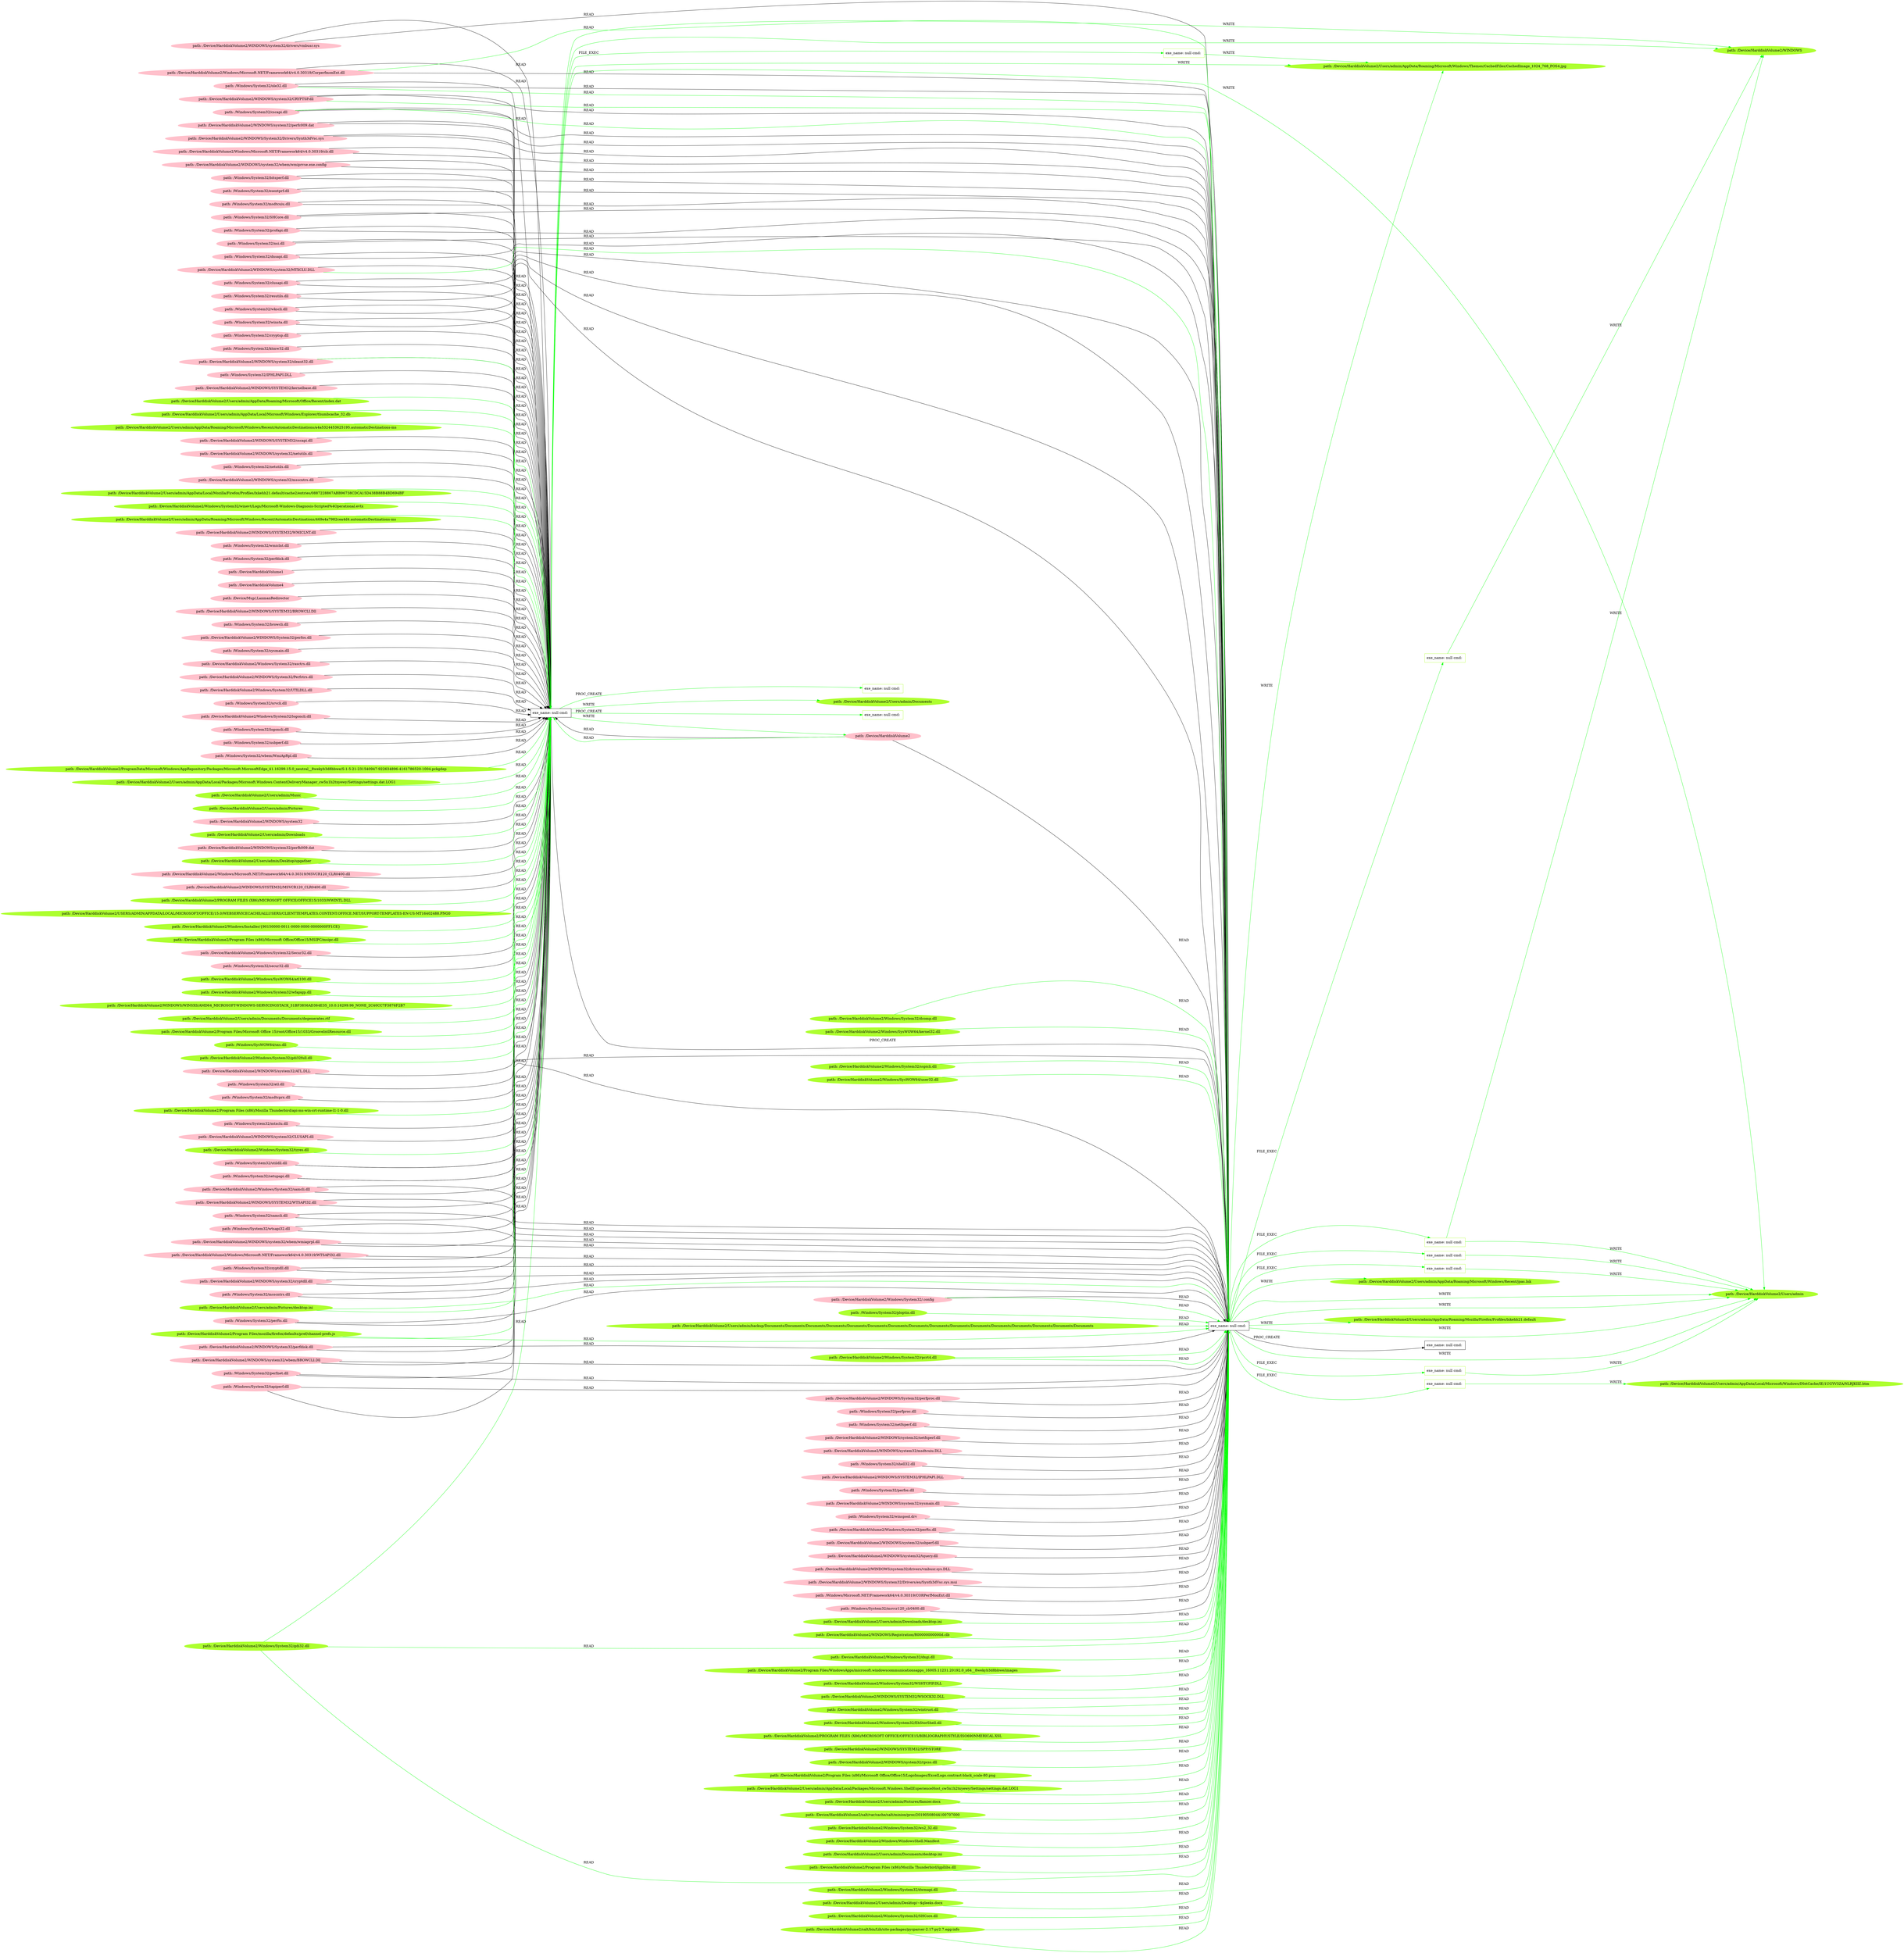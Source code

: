 digraph {
	rankdir=LR
	25 [label="exe_name: null cmd: " color=black shape=box style=solid]
	342 [label="exe_name: null cmd: " color=greenyellow shape=box style=solid]
	25 -> 342 [label=FILE_EXEC color=green]
	0 [label="exe_name: null cmd: " color=black shape=box style=solid]
	408 [label="exe_name: null cmd: " color=greenyellow shape=box style=solid]
	0 -> 408 [label=FILE_EXEC color=green]
	0 [label="exe_name: null cmd: " color=black shape=box style=solid]
	410 [label="exe_name: null cmd: " color=greenyellow shape=box style=solid]
	0 -> 410 [label=FILE_EXEC color=green]
	0 [label="exe_name: null cmd: " color=black shape=box style=solid]
	418 [label="exe_name: null cmd: " color=greenyellow shape=box style=solid]
	0 -> 418 [label=FILE_EXEC color=green]
	0 [label="exe_name: null cmd: " color=black shape=box style=solid]
	426 [label="exe_name: null cmd: " color=greenyellow shape=box style=solid]
	0 -> 426 [label=FILE_EXEC color=green]
	0 [label="exe_name: null cmd: " color=black shape=box style=solid]
	432 [label="exe_name: null cmd: " color=greenyellow shape=box style=solid]
	0 -> 432 [label=FILE_EXEC color=green]
	0 [label="exe_name: null cmd: " color=black shape=box style=solid]
	434 [label="exe_name: null cmd: " color=greenyellow shape=box style=solid]
	0 -> 434 [label=FILE_EXEC color=green]
	0 [label="exe_name: null cmd: " color=black shape=box style=solid]
	343 [label="path: /Device/HarddiskVolume2/Users/admin/AppData/Roaming/Microsoft/Windows/Themes/CachedFiles/CachedImage_1024_768_POS4.jpg" color=greenyellow shape=oval style=filled]
	0 -> 343 [label=WRITE color=green]
	378 [label="path: /Device/HarddiskVolume2/Users/admin/Music" color=greenyellow shape=oval style=filled]
	25 [label="exe_name: null cmd: " color=black shape=box style=solid]
	378 -> 25 [label=READ color=green]
	357 [label="path: /Device/HarddiskVolume2/Users/admin/Pictures" color=greenyellow shape=oval style=filled]
	25 [label="exe_name: null cmd: " color=black shape=box style=solid]
	357 -> 25 [label=READ color=green]
	176 [label="path: /Device/HarddiskVolume2/WINDOWS/system32/drivers/vmbusr.sys" color=pink shape=oval style=filled]
	25 [label="exe_name: null cmd: " color=black shape=box style=solid]
	176 -> 25 [label=READ color=black]
	288 [label="path: /Device/HarddiskVolume2/WINDOWS/system32" color=pink shape=oval style=filled]
	25 [label="exe_name: null cmd: " color=black shape=box style=solid]
	288 -> 25 [label=READ color=black]
	330 [label="path: /Device/HarddiskVolume2/WINDOWS/system32/perfc009.dat" color=pink shape=oval style=filled]
	25 [label="exe_name: null cmd: " color=black shape=box style=solid]
	330 -> 25 [label=READ color=black]
	242 [label="path: /Device/HarddiskVolume2/WINDOWS/System32/Drivers/Synth3dVsc.sys" color=pink shape=oval style=filled]
	25 [label="exe_name: null cmd: " color=black shape=box style=solid]
	242 -> 25 [label=READ color=black]
	291 [label="path: /Device/HarddiskVolume2/WINDOWS/system32/perfh009.dat" color=pink shape=oval style=filled]
	25 [label="exe_name: null cmd: " color=black shape=box style=solid]
	291 -> 25 [label=READ color=black]
	300 [label="path: /Device/HarddiskVolume2/Windows/Microsoft.NET/Framework64/v4.0.30319/clr.dll" color=pink shape=oval style=filled]
	25 [label="exe_name: null cmd: " color=black shape=box style=solid]
	300 -> 25 [label=READ color=black]
	194 [label="path: /Device/HarddiskVolume2/WINDOWS/system32/wbem/wmiprvse.exe.config" color=pink shape=oval style=filled]
	25 [label="exe_name: null cmd: " color=black shape=box style=solid]
	194 -> 25 [label=READ color=black]
	338 [label="path: /Device/HarddiskVolume2/Windows/Microsoft.NET/Framework64/v4.0.30319/CorperfmonExt.dll" color=pink shape=oval style=filled]
	25 [label="exe_name: null cmd: " color=black shape=box style=solid]
	338 -> 25 [label=READ color=black]
	122 [label="path: /Device/HarddiskVolume2/Windows/Microsoft.NET/Framework64/v4.0.30319/MSVCR120_CLR0400.dll" color=pink shape=oval style=filled]
	25 [label="exe_name: null cmd: " color=black shape=box style=solid]
	122 -> 25 [label=READ color=black]
	144 [label="path: /Device/HarddiskVolume2/WINDOWS/SYSTEM32/MSVCR120_CLR0400.dll" color=pink shape=oval style=filled]
	25 [label="exe_name: null cmd: " color=black shape=box style=solid]
	144 -> 25 [label=READ color=black]
	128 [label="path: /Windows/System32/bitsperf.dll" color=pink shape=oval style=filled]
	25 [label="exe_name: null cmd: " color=black shape=box style=solid]
	128 -> 25 [label=READ color=black]
	244 [label="path: /Windows/System32/esentprf.dll" color=pink shape=oval style=filled]
	25 [label="exe_name: null cmd: " color=black shape=box style=solid]
	244 -> 25 [label=READ color=black]
	134 [label="path: /Device/HarddiskVolume2/Windows/System32/Secur32.dll" color=pink shape=oval style=filled]
	25 [label="exe_name: null cmd: " color=black shape=box style=solid]
	134 -> 25 [label=READ color=black]
	320 [label="path: /Windows/System32/secur32.dll" color=pink shape=oval style=filled]
	25 [label="exe_name: null cmd: " color=black shape=box style=solid]
	320 -> 25 [label=READ color=black]
	272 [label="path: /Windows/System32/msdtcuiu.dll" color=pink shape=oval style=filled]
	25 [label="exe_name: null cmd: " color=black shape=box style=solid]
	272 -> 25 [label=READ color=black]
	304 [label="path: /Windows/System32/ole32.dll" color=pink shape=oval style=filled]
	25 [label="exe_name: null cmd: " color=black shape=box style=solid]
	304 -> 25 [label=READ color=black]
	236 [label="path: /Windows/System32/SHCore.dll" color=pink shape=oval style=filled]
	25 [label="exe_name: null cmd: " color=black shape=box style=solid]
	236 -> 25 [label=READ color=black]
	306 [label="path: /Windows/System32/profapi.dll" color=pink shape=oval style=filled]
	25 [label="exe_name: null cmd: " color=black shape=box style=solid]
	306 -> 25 [label=READ color=black]
	124 [label="path: /Windows/System32/nsi.dll" color=pink shape=oval style=filled]
	25 [label="exe_name: null cmd: " color=black shape=box style=solid]
	124 -> 25 [label=READ color=black]
	154 [label="path: /Windows/System32/dnsapi.dll" color=pink shape=oval style=filled]
	25 [label="exe_name: null cmd: " color=black shape=box style=solid]
	154 -> 25 [label=READ color=black]
	187 [label="path: /Device/HarddiskVolume2/WINDOWS/system32/ATL.DLL" color=pink shape=oval style=filled]
	25 [label="exe_name: null cmd: " color=black shape=box style=solid]
	187 -> 25 [label=READ color=black]
	120 [label="path: /Windows/System32/atl.dll" color=pink shape=oval style=filled]
	25 [label="exe_name: null cmd: " color=black shape=box style=solid]
	120 -> 25 [label=READ color=black]
	197 [label="path: /Windows/System32/msdtcprx.dll" color=pink shape=oval style=filled]
	25 [label="exe_name: null cmd: " color=black shape=box style=solid]
	197 -> 25 [label=READ color=black]
	223 [label="path: /Device/HarddiskVolume2/WINDOWS/system32/MTXCLU.DLL" color=pink shape=oval style=filled]
	25 [label="exe_name: null cmd: " color=black shape=box style=solid]
	223 -> 25 [label=READ color=black]
	149 [label="path: /Windows/System32/mtxclu.dll" color=pink shape=oval style=filled]
	25 [label="exe_name: null cmd: " color=black shape=box style=solid]
	149 -> 25 [label=READ color=black]
	183 [label="path: /Device/HarddiskVolume2/WINDOWS/system32/CLUSAPI.dll" color=pink shape=oval style=filled]
	25 [label="exe_name: null cmd: " color=black shape=box style=solid]
	183 -> 25 [label=READ color=black]
	316 [label="path: /Windows/System32/clusapi.dll" color=pink shape=oval style=filled]
	25 [label="exe_name: null cmd: " color=black shape=box style=solid]
	316 -> 25 [label=READ color=black]
	136 [label="path: /Windows/System32/resutils.dll" color=pink shape=oval style=filled]
	25 [label="exe_name: null cmd: " color=black shape=box style=solid]
	136 -> 25 [label=READ color=black]
	118 [label="path: /Device/HarddiskVolume2/WINDOWS/system32/CRYPTSP.dll" color=pink shape=oval style=filled]
	25 [label="exe_name: null cmd: " color=black shape=box style=solid]
	118 -> 25 [label=READ color=black]
	256 [label="path: /Windows/System32/cryptsp.dll" color=pink shape=oval style=filled]
	25 [label="exe_name: null cmd: " color=black shape=box style=solid]
	256 -> 25 [label=READ color=black]
	274 [label="path: /Windows/System32/ktmw32.dll" color=pink shape=oval style=filled]
	25 [label="exe_name: null cmd: " color=black shape=box style=solid]
	274 -> 25 [label=READ color=black]
	173 [label="path: /Device/HarddiskVolume2/WINDOWS/system32/oleaut32.dll" color=pink shape=oval style=filled]
	25 [label="exe_name: null cmd: " color=black shape=box style=solid]
	173 -> 25 [label=READ color=black]
	209 [label="path: /Windows/System32/IPHLPAPI.DLL" color=pink shape=oval style=filled]
	25 [label="exe_name: null cmd: " color=black shape=box style=solid]
	209 -> 25 [label=READ color=black]
	202 [label="path: /Device/HarddiskVolume2/WINDOWS/SYSTEM32/kernelbase.dll" color=pink shape=oval style=filled]
	25 [label="exe_name: null cmd: " color=black shape=box style=solid]
	202 -> 25 [label=READ color=black]
	232 [label="path: /Windows/System32/wkscli.dll" color=pink shape=oval style=filled]
	25 [label="exe_name: null cmd: " color=black shape=box style=solid]
	232 -> 25 [label=READ color=black]
	138 [label="path: /Windows/System32/cscapi.dll" color=pink shape=oval style=filled]
	25 [label="exe_name: null cmd: " color=black shape=box style=solid]
	138 -> 25 [label=READ color=black]
	153 [label="path: /Device/HarddiskVolume2/WINDOWS/SYSTEM32/cscapi.dll" color=pink shape=oval style=filled]
	25 [label="exe_name: null cmd: " color=black shape=box style=solid]
	153 -> 25 [label=READ color=black]
	283 [label="path: /Device/HarddiskVolume2/WINDOWS/system32/netutils.dll" color=pink shape=oval style=filled]
	25 [label="exe_name: null cmd: " color=black shape=box style=solid]
	283 -> 25 [label=READ color=black]
	318 [label="path: /Windows/System32/netutils.dll" color=pink shape=oval style=filled]
	25 [label="exe_name: null cmd: " color=black shape=box style=solid]
	318 -> 25 [label=READ color=black]
	251 [label="path: /Device/HarddiskVolume2/WINDOWS/system32/msscntrs.dll" color=pink shape=oval style=filled]
	25 [label="exe_name: null cmd: " color=black shape=box style=solid]
	251 -> 25 [label=READ color=black]
	230 [label="path: /Windows/System32/msscntrs.dll" color=pink shape=oval style=filled]
	25 [label="exe_name: null cmd: " color=black shape=box style=solid]
	230 -> 25 [label=READ color=black]
	234 [label="path: /Device/HarddiskVolume2/WINDOWS/System32/perfdisk.dll" color=pink shape=oval style=filled]
	25 [label="exe_name: null cmd: " color=black shape=box style=solid]
	234 -> 25 [label=READ color=black]
	59 [label="path: /Device/HarddiskVolume2/WINDOWS/SYSTEM32/WMICLNT.dll" color=pink shape=oval style=filled]
	25 [label="exe_name: null cmd: " color=black shape=box style=solid]
	59 -> 25 [label=READ color=black]
	63 [label="path: /Windows/System32/wmiclnt.dll" color=pink shape=oval style=filled]
	25 [label="exe_name: null cmd: " color=black shape=box style=solid]
	63 -> 25 [label=READ color=black]
	295 [label="path: /Windows/System32/perfdisk.dll" color=pink shape=oval style=filled]
	25 [label="exe_name: null cmd: " color=black shape=box style=solid]
	295 -> 25 [label=READ color=black]
	281 [label="path: /Device/HarddiskVolume1" color=pink shape=oval style=filled]
	25 [label="exe_name: null cmd: " color=black shape=box style=solid]
	281 -> 25 [label=READ color=black]
	224 [label="path: /Device/HarddiskVolume2" color=pink shape=oval style=filled]
	25 [label="exe_name: null cmd: " color=black shape=box style=solid]
	224 -> 25 [label=READ color=black]
	271 [label="path: /Device/HarddiskVolume4" color=pink shape=oval style=filled]
	25 [label="exe_name: null cmd: " color=black shape=box style=solid]
	271 -> 25 [label=READ color=black]
	140 [label="path: /Device/Mup/;LanmanRedirector" color=pink shape=oval style=filled]
	25 [label="exe_name: null cmd: " color=black shape=box style=solid]
	140 -> 25 [label=READ color=black]
	174 [label="path: /Device/HarddiskVolume2/WINDOWS/system32/wbem/BROWCLI.Dll" color=pink shape=oval style=filled]
	25 [label="exe_name: null cmd: " color=black shape=box style=solid]
	174 -> 25 [label=READ color=black]
	218 [label="path: /Windows/System32/perfnet.dll" color=pink shape=oval style=filled]
	25 [label="exe_name: null cmd: " color=black shape=box style=solid]
	218 -> 25 [label=READ color=black]
	268 [label="path: /Device/HarddiskVolume2/WINDOWS/SYSTEM32/BROWCLI.Dll" color=pink shape=oval style=filled]
	25 [label="exe_name: null cmd: " color=black shape=box style=solid]
	268 -> 25 [label=READ color=black]
	133 [label="path: /Windows/System32/browcli.dll" color=pink shape=oval style=filled]
	25 [label="exe_name: null cmd: " color=black shape=box style=solid]
	133 -> 25 [label=READ color=black]
	298 [label="path: /Device/HarddiskVolume2/WINDOWS/System32/perfos.dll" color=pink shape=oval style=filled]
	25 [label="exe_name: null cmd: " color=black shape=box style=solid]
	298 -> 25 [label=READ color=black]
	190 [label="path: /Windows/System32/sysmain.dll" color=pink shape=oval style=filled]
	25 [label="exe_name: null cmd: " color=black shape=box style=solid]
	190 -> 25 [label=READ color=black]
	207 [label="path: /Device/HarddiskVolume2/Windows/System32/rasctrs.dll" color=pink shape=oval style=filled]
	25 [label="exe_name: null cmd: " color=black shape=box style=solid]
	207 -> 25 [label=READ color=black]
	188 [label="path: /Windows/System32/tapiperf.dll" color=pink shape=oval style=filled]
	25 [label="exe_name: null cmd: " color=black shape=box style=solid]
	188 -> 25 [label=READ color=black]
	160 [label="path: /Device/HarddiskVolume2/WINDOWS/System32/Perfctrs.dll" color=pink shape=oval style=filled]
	25 [label="exe_name: null cmd: " color=black shape=box style=solid]
	160 -> 25 [label=READ color=black]
	178 [label="path: /Windows/System32/perfts.dll" color=pink shape=oval style=filled]
	25 [label="exe_name: null cmd: " color=black shape=box style=solid]
	178 -> 25 [label=READ color=black]
	260 [label="path: /Windows/System32/winsta.dll" color=pink shape=oval style=filled]
	25 [label="exe_name: null cmd: " color=black shape=box style=solid]
	260 -> 25 [label=READ color=black]
	130 [label="path: /Windows/System32/utildll.dll" color=pink shape=oval style=filled]
	25 [label="exe_name: null cmd: " color=black shape=box style=solid]
	130 -> 25 [label=READ color=black]
	150 [label="path: /Windows/System32/setupapi.dll" color=pink shape=oval style=filled]
	25 [label="exe_name: null cmd: " color=black shape=box style=solid]
	150 -> 25 [label=READ color=black]
	157 [label="path: /Device/HarddiskVolume2/Windows/System32/UTILDLL.dll" color=pink shape=oval style=filled]
	25 [label="exe_name: null cmd: " color=black shape=box style=solid]
	157 -> 25 [label=READ color=black]
	57 [label="path: /Windows/System32/srvcli.dll" color=pink shape=oval style=filled]
	25 [label="exe_name: null cmd: " color=black shape=box style=solid]
	57 -> 25 [label=READ color=black]
	192 [label="path: /Device/HarddiskVolume2/Windows/System32/samcli.dll" color=pink shape=oval style=filled]
	25 [label="exe_name: null cmd: " color=black shape=box style=solid]
	192 -> 25 [label=READ color=black]
	220 [label="path: /Windows/System32/samcli.dll" color=pink shape=oval style=filled]
	25 [label="exe_name: null cmd: " color=black shape=box style=solid]
	220 -> 25 [label=READ color=black]
	168 [label="path: /Device/HarddiskVolume2/Windows/System32/logoncli.dll" color=pink shape=oval style=filled]
	25 [label="exe_name: null cmd: " color=black shape=box style=solid]
	168 -> 25 [label=READ color=black]
	296 [label="path: /Windows/System32/logoncli.dll" color=pink shape=oval style=filled]
	25 [label="exe_name: null cmd: " color=black shape=box style=solid]
	296 -> 25 [label=READ color=black]
	146 [label="path: /Windows/System32/usbperf.dll" color=pink shape=oval style=filled]
	25 [label="exe_name: null cmd: " color=black shape=box style=solid]
	146 -> 25 [label=READ color=black]
	246 [label="path: /Device/HarddiskVolume2/WINDOWS/system32/wbem/wmiaprpl.dll" color=pink shape=oval style=filled]
	25 [label="exe_name: null cmd: " color=black shape=box style=solid]
	246 -> 25 [label=READ color=black]
	284 [label="path: /Windows/System32/wbem/WmiApRpl.dll" color=pink shape=oval style=filled]
	25 [label="exe_name: null cmd: " color=black shape=box style=solid]
	284 -> 25 [label=READ color=black]
	214 [label="path: /Windows/System32/cryptdll.dll" color=pink shape=oval style=filled]
	25 [label="exe_name: null cmd: " color=black shape=box style=solid]
	214 -> 25 [label=READ color=black]
	254 [label="path: /Device/HarddiskVolume2/WINDOWS/system32/cryptdll.dll" color=pink shape=oval style=filled]
	25 [label="exe_name: null cmd: " color=black shape=box style=solid]
	254 -> 25 [label=READ color=black]
	211 [label="path: /Device/HarddiskVolume2/Windows/System32/.config" color=pink shape=oval style=filled]
	0 [label="exe_name: null cmd: " color=black shape=box style=solid]
	211 -> 0 [label=READ color=green]
	338 [label="path: /Device/HarddiskVolume2/Windows/Microsoft.NET/Framework64/v4.0.30319/CorperfmonExt.dll" color=pink shape=oval style=filled]
	0 [label="exe_name: null cmd: " color=black shape=box style=solid]
	338 -> 0 [label=READ color=green]
	354 [label="path: /Device/HarddiskVolume2/ProgramData/Microsoft/Windows/AppRepository/Packages/Microsoft.MicrosoftEdge_41.16299.15.0_neutral__8wekyb3d8bbwe/S-1-5-21-231540947-922634896-4161786520-1004.pckgdep" color=greenyellow shape=oval style=filled]
	25 [label="exe_name: null cmd: " color=black shape=box style=solid]
	354 -> 25 [label=READ color=green]
	388 [label="path: /Windows/System32/ploptin.dll" color=greenyellow shape=oval style=filled]
	0 [label="exe_name: null cmd: " color=black shape=box style=solid]
	388 -> 0 [label=READ color=green]
	345 [label="path: /Device/HarddiskVolume2/Users/admin/AppData/Local/Packages/Microsoft.Windows.ContentDeliveryManager_cw5n1h2txyewy/Settings/settings.dat.LOG1" color=greenyellow shape=oval style=filled]
	25 [label="exe_name: null cmd: " color=black shape=box style=solid]
	345 -> 25 [label=READ color=green]
	406 [label="path: /Device/HarddiskVolume2/Users/admin/backup/Documents/Documents/Documents/Documents/Documents/Documents/Documents/Documents/Documents/Documents/Documents/Documents/Documents/Documents/Documents/Documents" color=greenyellow shape=oval style=filled]
	0 [label="exe_name: null cmd: " color=black shape=box style=solid]
	406 -> 0 [label=READ color=green]
	367 [label="path: /Device/HarddiskVolume2/Windows/System32/gdi32.dll" color=greenyellow shape=oval style=filled]
	0 [label="exe_name: null cmd: " color=black shape=box style=solid]
	367 -> 0 [label=READ color=green]
	389 [label="path: /Device/HarddiskVolume2/Windows/System32/rpcrt4.dll" color=greenyellow shape=oval style=filled]
	0 [label="exe_name: null cmd: " color=black shape=box style=solid]
	389 -> 0 [label=READ color=green]
	118 [label="path: /Device/HarddiskVolume2/WINDOWS/system32/CRYPTSP.dll" color=pink shape=oval style=filled]
	0 [label="exe_name: null cmd: " color=black shape=box style=solid]
	118 -> 0 [label=READ color=green]
	212 [label="path: /Device/HarddiskVolume2/WINDOWS/SYSTEM32/WTSAPI32.dll" color=pink shape=oval style=filled]
	25 [label="exe_name: null cmd: " color=black shape=box style=solid]
	212 -> 25 [label=READ color=black]
	252 [label="path: /Windows/System32/wtsapi32.dll" color=pink shape=oval style=filled]
	25 [label="exe_name: null cmd: " color=black shape=box style=solid]
	252 -> 25 [label=READ color=black]
	286 [label="path: /Device/HarddiskVolume2/Windows/Microsoft.NET/Framework64/v4.0.30319/WTSAPI32.dll" color=pink shape=oval style=filled]
	25 [label="exe_name: null cmd: " color=black shape=box style=solid]
	286 -> 25 [label=READ color=black]
	25 [label="exe_name: null cmd: " color=black shape=box style=solid]
	0 [label="exe_name: null cmd: " color=black shape=box style=solid]
	25 -> 0 [label=PROC_CREATE color=black]
	165 [label="path: /Device/HarddiskVolume2/WINDOWS/System32/perfproc.dll" color=pink shape=oval style=filled]
	0 [label="exe_name: null cmd: " color=black shape=box style=solid]
	165 -> 0 [label=READ color=black]
	267 [label="path: /Windows/System32/perfproc.dll" color=pink shape=oval style=filled]
	0 [label="exe_name: null cmd: " color=black shape=box style=solid]
	267 -> 0 [label=READ color=black]
	238 [label="path: /Windows/System32/netfxperf.dll" color=pink shape=oval style=filled]
	0 [label="exe_name: null cmd: " color=black shape=box style=solid]
	238 -> 0 [label=READ color=black]
	248 [label="path: /Device/HarddiskVolume2/WINDOWS/system32/netfxperf.dll" color=pink shape=oval style=filled]
	0 [label="exe_name: null cmd: " color=black shape=box style=solid]
	248 -> 0 [label=READ color=black]
	211 [label="path: /Device/HarddiskVolume2/Windows/System32/.config" color=pink shape=oval style=filled]
	0 [label="exe_name: null cmd: " color=black shape=box style=solid]
	211 -> 0 [label=READ color=black]
	300 [label="path: /Device/HarddiskVolume2/Windows/Microsoft.NET/Framework64/v4.0.30319/clr.dll" color=pink shape=oval style=filled]
	0 [label="exe_name: null cmd: " color=black shape=box style=solid]
	300 -> 0 [label=READ color=black]
	194 [label="path: /Device/HarddiskVolume2/WINDOWS/system32/wbem/wmiprvse.exe.config" color=pink shape=oval style=filled]
	0 [label="exe_name: null cmd: " color=black shape=box style=solid]
	194 -> 0 [label=READ color=black]
	128 [label="path: /Windows/System32/bitsperf.dll" color=pink shape=oval style=filled]
	0 [label="exe_name: null cmd: " color=black shape=box style=solid]
	128 -> 0 [label=READ color=black]
	244 [label="path: /Windows/System32/esentprf.dll" color=pink shape=oval style=filled]
	0 [label="exe_name: null cmd: " color=black shape=box style=solid]
	244 -> 0 [label=READ color=black]
	272 [label="path: /Windows/System32/msdtcuiu.dll" color=pink shape=oval style=filled]
	0 [label="exe_name: null cmd: " color=black shape=box style=solid]
	272 -> 0 [label=READ color=black]
	293 [label="path: /Device/HarddiskVolume2/WINDOWS/system32/msdtcuiu.DLL" color=pink shape=oval style=filled]
	0 [label="exe_name: null cmd: " color=black shape=box style=solid]
	293 -> 0 [label=READ color=black]
	263 [label="path: /Windows/System32/shell32.dll" color=pink shape=oval style=filled]
	0 [label="exe_name: null cmd: " color=black shape=box style=solid]
	263 -> 0 [label=READ color=black]
	304 [label="path: /Windows/System32/ole32.dll" color=pink shape=oval style=filled]
	0 [label="exe_name: null cmd: " color=black shape=box style=solid]
	304 -> 0 [label=READ color=black]
	236 [label="path: /Windows/System32/SHCore.dll" color=pink shape=oval style=filled]
	0 [label="exe_name: null cmd: " color=black shape=box style=solid]
	236 -> 0 [label=READ color=black]
	306 [label="path: /Windows/System32/profapi.dll" color=pink shape=oval style=filled]
	0 [label="exe_name: null cmd: " color=black shape=box style=solid]
	306 -> 0 [label=READ color=black]
	124 [label="path: /Windows/System32/nsi.dll" color=pink shape=oval style=filled]
	0 [label="exe_name: null cmd: " color=black shape=box style=solid]
	124 -> 0 [label=READ color=black]
	154 [label="path: /Windows/System32/dnsapi.dll" color=pink shape=oval style=filled]
	0 [label="exe_name: null cmd: " color=black shape=box style=solid]
	154 -> 0 [label=READ color=black]
	316 [label="path: /Windows/System32/clusapi.dll" color=pink shape=oval style=filled]
	0 [label="exe_name: null cmd: " color=black shape=box style=solid]
	316 -> 0 [label=READ color=black]
	136 [label="path: /Windows/System32/resutils.dll" color=pink shape=oval style=filled]
	0 [label="exe_name: null cmd: " color=black shape=box style=solid]
	136 -> 0 [label=READ color=black]
	118 [label="path: /Device/HarddiskVolume2/WINDOWS/system32/CRYPTSP.dll" color=pink shape=oval style=filled]
	0 [label="exe_name: null cmd: " color=black shape=box style=solid]
	118 -> 0 [label=READ color=black]
	127 [label="path: /Device/HarddiskVolume2/WINDOWS/SYSTEM32/IPHLPAPI.DLL" color=pink shape=oval style=filled]
	0 [label="exe_name: null cmd: " color=black shape=box style=solid]
	127 -> 0 [label=READ color=black]
	232 [label="path: /Windows/System32/wkscli.dll" color=pink shape=oval style=filled]
	0 [label="exe_name: null cmd: " color=black shape=box style=solid]
	232 -> 0 [label=READ color=black]
	138 [label="path: /Windows/System32/cscapi.dll" color=pink shape=oval style=filled]
	0 [label="exe_name: null cmd: " color=black shape=box style=solid]
	138 -> 0 [label=READ color=black]
	230 [label="path: /Windows/System32/msscntrs.dll" color=pink shape=oval style=filled]
	0 [label="exe_name: null cmd: " color=black shape=box style=solid]
	230 -> 0 [label=READ color=black]
	234 [label="path: /Device/HarddiskVolume2/WINDOWS/System32/perfdisk.dll" color=pink shape=oval style=filled]
	0 [label="exe_name: null cmd: " color=black shape=box style=solid]
	234 -> 0 [label=READ color=black]
	218 [label="path: /Windows/System32/perfnet.dll" color=pink shape=oval style=filled]
	0 [label="exe_name: null cmd: " color=black shape=box style=solid]
	218 -> 0 [label=READ color=black]
	224 [label="path: /Device/HarddiskVolume2" color=pink shape=oval style=filled]
	0 [label="exe_name: null cmd: " color=black shape=box style=solid]
	224 -> 0 [label=READ color=black]
	174 [label="path: /Device/HarddiskVolume2/WINDOWS/system32/wbem/BROWCLI.Dll" color=pink shape=oval style=filled]
	0 [label="exe_name: null cmd: " color=black shape=box style=solid]
	174 -> 0 [label=READ color=black]
	217 [label="path: /Windows/System32/perfos.dll" color=pink shape=oval style=filled]
	0 [label="exe_name: null cmd: " color=black shape=box style=solid]
	217 -> 0 [label=READ color=black]
	278 [label="path: /Device/HarddiskVolume2/WINDOWS/system32/sysmain.dll" color=pink shape=oval style=filled]
	0 [label="exe_name: null cmd: " color=black shape=box style=solid]
	278 -> 0 [label=READ color=black]
	258 [label="path: /Windows/System32/winspool.drv" color=pink shape=oval style=filled]
	0 [label="exe_name: null cmd: " color=black shape=box style=solid]
	258 -> 0 [label=READ color=black]
	188 [label="path: /Windows/System32/tapiperf.dll" color=pink shape=oval style=filled]
	0 [label="exe_name: null cmd: " color=black shape=box style=solid]
	188 -> 0 [label=READ color=black]
	309 [label="path: /Device/HarddiskVolume2/Windows/System32/perfts.dll" color=pink shape=oval style=filled]
	0 [label="exe_name: null cmd: " color=black shape=box style=solid]
	309 -> 0 [label=READ color=black]
	178 [label="path: /Windows/System32/perfts.dll" color=pink shape=oval style=filled]
	0 [label="exe_name: null cmd: " color=black shape=box style=solid]
	178 -> 0 [label=READ color=black]
	260 [label="path: /Windows/System32/winsta.dll" color=pink shape=oval style=filled]
	0 [label="exe_name: null cmd: " color=black shape=box style=solid]
	260 -> 0 [label=READ color=black]
	204 [label="path: /Device/HarddiskVolume2/WINDOWS/system32/usbperf.dll" color=pink shape=oval style=filled]
	0 [label="exe_name: null cmd: " color=black shape=box style=solid]
	204 -> 0 [label=READ color=black]
	246 [label="path: /Device/HarddiskVolume2/WINDOWS/system32/wbem/wmiaprpl.dll" color=pink shape=oval style=filled]
	0 [label="exe_name: null cmd: " color=black shape=box style=solid]
	246 -> 0 [label=READ color=black]
	171 [label="path: /Device/HarddiskVolume2/WINDOWS/system32/tquery.dll" color=pink shape=oval style=filled]
	0 [label="exe_name: null cmd: " color=black shape=box style=solid]
	171 -> 0 [label=READ color=black]
	214 [label="path: /Windows/System32/cryptdll.dll" color=pink shape=oval style=filled]
	0 [label="exe_name: null cmd: " color=black shape=box style=solid]
	214 -> 0 [label=READ color=black]
	254 [label="path: /Device/HarddiskVolume2/WINDOWS/system32/cryptdll.dll" color=pink shape=oval style=filled]
	0 [label="exe_name: null cmd: " color=black shape=box style=solid]
	254 -> 0 [label=READ color=black]
	176 [label="path: /Device/HarddiskVolume2/WINDOWS/system32/drivers/vmbusr.sys" color=pink shape=oval style=filled]
	0 [label="exe_name: null cmd: " color=black shape=box style=solid]
	176 -> 0 [label=READ color=black]
	334 [label="path: /Device/HarddiskVolume2/WINDOWS/system32/drivers/vmbusr.sys.DLL" color=pink shape=oval style=filled]
	0 [label="exe_name: null cmd: " color=black shape=box style=solid]
	334 -> 0 [label=READ color=black]
	330 [label="path: /Device/HarddiskVolume2/WINDOWS/system32/perfc009.dat" color=pink shape=oval style=filled]
	0 [label="exe_name: null cmd: " color=black shape=box style=solid]
	330 -> 0 [label=READ color=black]
	242 [label="path: /Device/HarddiskVolume2/WINDOWS/System32/Drivers/Synth3dVsc.sys" color=pink shape=oval style=filled]
	0 [label="exe_name: null cmd: " color=black shape=box style=solid]
	242 -> 0 [label=READ color=black]
	181 [label="path: /Device/HarddiskVolume2/WINDOWS/System32/Drivers/en/Synth3dVsc.sys.mui" color=pink shape=oval style=filled]
	0 [label="exe_name: null cmd: " color=black shape=box style=solid]
	181 -> 0 [label=READ color=black]
	338 [label="path: /Device/HarddiskVolume2/Windows/Microsoft.NET/Framework64/v4.0.30319/CorperfmonExt.dll" color=pink shape=oval style=filled]
	0 [label="exe_name: null cmd: " color=black shape=box style=solid]
	338 -> 0 [label=READ color=black]
	265 [label="path: /Windows/Microsoft.NET/Framework64/v4.0.30319/CORPerfMonExt.dll" color=pink shape=oval style=filled]
	0 [label="exe_name: null cmd: " color=black shape=box style=solid]
	265 -> 0 [label=READ color=black]
	286 [label="path: /Device/HarddiskVolume2/Windows/Microsoft.NET/Framework64/v4.0.30319/WTSAPI32.dll" color=pink shape=oval style=filled]
	0 [label="exe_name: null cmd: " color=black shape=box style=solid]
	286 -> 0 [label=READ color=black]
	313 [label="path: /Windows/System32/msvcr120_clr0400.dll" color=pink shape=oval style=filled]
	0 [label="exe_name: null cmd: " color=black shape=box style=solid]
	313 -> 0 [label=READ color=black]
	212 [label="path: /Device/HarddiskVolume2/WINDOWS/SYSTEM32/WTSAPI32.dll" color=pink shape=oval style=filled]
	0 [label="exe_name: null cmd: " color=black shape=box style=solid]
	212 -> 0 [label=READ color=black]
	252 [label="path: /Windows/System32/wtsapi32.dll" color=pink shape=oval style=filled]
	0 [label="exe_name: null cmd: " color=black shape=box style=solid]
	252 -> 0 [label=READ color=black]
	130 [label="path: /Windows/System32/utildll.dll" color=pink shape=oval style=filled]
	0 [label="exe_name: null cmd: " color=black shape=box style=solid]
	130 -> 0 [label=READ color=black]
	150 [label="path: /Windows/System32/setupapi.dll" color=pink shape=oval style=filled]
	0 [label="exe_name: null cmd: " color=black shape=box style=solid]
	150 -> 0 [label=READ color=black]
	192 [label="path: /Device/HarddiskVolume2/Windows/System32/samcli.dll" color=pink shape=oval style=filled]
	0 [label="exe_name: null cmd: " color=black shape=box style=solid]
	192 -> 0 [label=READ color=black]
	220 [label="path: /Windows/System32/samcli.dll" color=pink shape=oval style=filled]
	0 [label="exe_name: null cmd: " color=black shape=box style=solid]
	220 -> 0 [label=READ color=black]
	0 [label="exe_name: null cmd: " color=black shape=box style=solid]
	1 [label="exe_name: null cmd: " color=black shape=box style=solid]
	0 -> 1 [label=PROC_CREATE color=black]
	437 [label="path: /Device/HarddiskVolume2/Users/admin/Downloads/desktop.ini" color=greenyellow shape=oval style=filled]
	0 [label="exe_name: null cmd: " color=black shape=box style=solid]
	437 -> 0 [label=READ color=green]
	342 [label="exe_name: null cmd: " color=greenyellow shape=box style=solid]
	343 [label="path: /Device/HarddiskVolume2/Users/admin/AppData/Roaming/Microsoft/Windows/Themes/CachedFiles/CachedImage_1024_768_POS4.jpg" color=greenyellow shape=oval style=filled]
	342 -> 343 [label=WRITE color=green]
	346 [label="path: /Device/HarddiskVolume2/Users/admin/Downloads" color=greenyellow shape=oval style=filled]
	25 [label="exe_name: null cmd: " color=black shape=box style=solid]
	346 -> 25 [label=READ color=green]
	424 [label="path: /Device/HarddiskVolume2/WINDOWS/Registration/R00000000000d.clb" color=greenyellow shape=oval style=filled]
	0 [label="exe_name: null cmd: " color=black shape=box style=solid]
	424 -> 0 [label=READ color=green]
	368 [label="path: /Device/HarddiskVolume2/Users/admin/Pictures/desktop.ini" color=greenyellow shape=oval style=filled]
	0 [label="exe_name: null cmd: " color=black shape=box style=solid]
	368 -> 0 [label=READ color=green]
	368 [label="path: /Device/HarddiskVolume2/Users/admin/Pictures/desktop.ini" color=greenyellow shape=oval style=filled]
	25 [label="exe_name: null cmd: " color=black shape=box style=solid]
	368 -> 25 [label=READ color=green]
	439 [label="path: /Device/HarddiskVolume2/Windows/System32/dxgi.dll" color=greenyellow shape=oval style=filled]
	0 [label="exe_name: null cmd: " color=black shape=box style=solid]
	439 -> 0 [label=READ color=green]
	356 [label="path: /Device/HarddiskVolume2/Users/admin/Desktop/upgather" color=greenyellow shape=oval style=filled]
	25 [label="exe_name: null cmd: " color=black shape=box style=solid]
	356 -> 25 [label=READ color=green]
	386 [label="path: /Device/HarddiskVolume2/Program Files/WindowsApps/microsoft.windowscommunicationsapps_16005.11231.20192.0_x64__8wekyb3d8bbwe/images" color=greenyellow shape=oval style=filled]
	0 [label="exe_name: null cmd: " color=black shape=box style=solid]
	386 -> 0 [label=READ color=green]
	367 [label="path: /Device/HarddiskVolume2/Windows/System32/gdi32.dll" color=greenyellow shape=oval style=filled]
	25 [label="exe_name: null cmd: " color=black shape=box style=solid]
	367 -> 25 [label=READ color=green]
	425 [label="path: /Device/HarddiskVolume2/Windows/System32/WSHTCPIP.DLL" color=greenyellow shape=oval style=filled]
	0 [label="exe_name: null cmd: " color=black shape=box style=solid]
	425 -> 0 [label=READ color=green]
	393 [label="path: /Device/HarddiskVolume2/WINDOWS/SYSTEM32/WSOCK32.DLL" color=greenyellow shape=oval style=filled]
	0 [label="exe_name: null cmd: " color=black shape=box style=solid]
	393 -> 0 [label=READ color=green]
	391 [label="path: /Device/HarddiskVolume2/Windows/System32/wintrust.dll" color=greenyellow shape=oval style=filled]
	0 [label="exe_name: null cmd: " color=black shape=box style=solid]
	391 -> 0 [label=READ color=green]
	25 [label="exe_name: null cmd: " color=black shape=box style=solid]
	343 [label="path: /Device/HarddiskVolume2/Users/admin/AppData/Roaming/Microsoft/Windows/Themes/CachedFiles/CachedImage_1024_768_POS4.jpg" color=greenyellow shape=oval style=filled]
	25 -> 343 [label=WRITE color=green]
	383 [label="path: /Device/HarddiskVolume2/Windows/System32/EhStorShell.dll" color=greenyellow shape=oval style=filled]
	0 [label="exe_name: null cmd: " color=black shape=box style=solid]
	383 -> 0 [label=READ color=green]
	138 [label="path: /Windows/System32/cscapi.dll" color=pink shape=oval style=filled]
	0 [label="exe_name: null cmd: " color=black shape=box style=solid]
	138 -> 0 [label=READ color=green]
	0 [label="exe_name: null cmd: " color=black shape=box style=solid]
	414 [label="path: /Device/HarddiskVolume2/Users/admin/AppData/Roaming/Microsoft/Windows/Recent/jpas.lnk" color=greenyellow shape=oval style=filled]
	0 -> 414 [label=WRITE color=green]
	223 [label="path: /Device/HarddiskVolume2/WINDOWS/system32/MTXCLU.DLL" color=pink shape=oval style=filled]
	0 [label="exe_name: null cmd: " color=black shape=box style=solid]
	223 -> 0 [label=READ color=green]
	372 [label="path: /Device/HarddiskVolume2/PROGRAM FILES (X86)/MICROSOFT OFFICE/OFFICE15/1033/WWINTL.DLL" color=greenyellow shape=oval style=filled]
	25 [label="exe_name: null cmd: " color=black shape=box style=solid]
	372 -> 25 [label=READ color=green]
	413 [label="path: /Device/HarddiskVolume2/PROGRAM FILES (X86)/MICROSOFT OFFICE/OFFICE15/BIBLIOGRAPHY/STYLE/ISO690NMERICAL.XSL" color=greenyellow shape=oval style=filled]
	0 [label="exe_name: null cmd: " color=black shape=box style=solid]
	413 -> 0 [label=READ color=green]
	365 [label="path: /Device/HarddiskVolume2/USERS/ADMIN/APPDATA/LOCAL/MICROSOFT/OFFICE/15.0/WEBSERVICECACHE/ALLUSERS/CLIENTTEMPLATES.CONTENT.OFFICE.NET/SUPPORT-TEMPLATES-EN-US-MT16402488.PNG0" color=greenyellow shape=oval style=filled]
	25 [label="exe_name: null cmd: " color=black shape=box style=solid]
	365 -> 25 [label=READ color=green]
	438 [label="path: /Device/HarddiskVolume2/WINDOWS/SYSTEM32/SPP/STORE" color=greenyellow shape=oval style=filled]
	0 [label="exe_name: null cmd: " color=black shape=box style=solid]
	438 -> 0 [label=READ color=green]
	407 [label="path: /Device/HarddiskVolume2/WINDOWS/system32/rpcss.dll" color=greenyellow shape=oval style=filled]
	0 [label="exe_name: null cmd: " color=black shape=box style=solid]
	407 -> 0 [label=READ color=green]
	377 [label="path: /Device/HarddiskVolume2/Windows/Installer/{90150000-0011-0000-0000-0000000FF1CE}" color=greenyellow shape=oval style=filled]
	25 [label="exe_name: null cmd: " color=black shape=box style=solid]
	377 -> 25 [label=READ color=green]
	412 [label="path: /Device/HarddiskVolume2/Program Files (x86)/Microsoft Office/Office15/LogoImages/ExcelLogo.contrast-black_scale-80.png" color=greenyellow shape=oval style=filled]
	0 [label="exe_name: null cmd: " color=black shape=box style=solid]
	412 -> 0 [label=READ color=green]
	304 [label="path: /Windows/System32/ole32.dll" color=pink shape=oval style=filled]
	0 [label="exe_name: null cmd: " color=black shape=box style=solid]
	304 -> 0 [label=READ color=green]
	369 [label="path: /Device/HarddiskVolume2/Program Files (x86)/Microsoft Office/Office15/MSIPC/msipc.dll" color=greenyellow shape=oval style=filled]
	25 [label="exe_name: null cmd: " color=black shape=box style=solid]
	369 -> 25 [label=READ color=green]
	344 [label="path: /Device/HarddiskVolume2/Windows/SysWOW64/atl100.dll" color=greenyellow shape=oval style=filled]
	25 [label="exe_name: null cmd: " color=black shape=box style=solid]
	344 -> 25 [label=READ color=green]
	348 [label="path: /Device/HarddiskVolume2/Windows/System32/wfapigp.dll" color=greenyellow shape=oval style=filled]
	25 [label="exe_name: null cmd: " color=black shape=box style=solid]
	348 -> 25 [label=READ color=green]
	384 [label="path: /Device/HarddiskVolume2/Users/admin/AppData/Local/Packages/Microsoft.Windows.ShellExperienceHost_cw5n1h2txyewy/Settings/settings.dat.LOG1" color=greenyellow shape=oval style=filled]
	0 [label="exe_name: null cmd: " color=black shape=box style=solid]
	384 -> 0 [label=READ color=green]
	350 [label="path: /Device/HarddiskVolume2/WINDOWS/WINSXS/AMD64_MICROSOFT-WINDOWS-SERVICINGSTACK_31BF3856AD364E35_10.0.16299.96_NONE_2C40CC7F3876F2B7" color=greenyellow shape=oval style=filled]
	25 [label="exe_name: null cmd: " color=black shape=box style=solid]
	350 -> 25 [label=READ color=green]
	358 [label="path: /Device/HarddiskVolume2/Users/admin/Documents/Documents/degenerates.rtf" color=greenyellow shape=oval style=filled]
	25 [label="exe_name: null cmd: " color=black shape=box style=solid]
	358 -> 25 [label=READ color=green]
	363 [label="path: /Device/HarddiskVolume2/Program Files/Microsoft Office 15/root/Office15/1033/GrooveIntlResource.dll" color=greenyellow shape=oval style=filled]
	25 [label="exe_name: null cmd: " color=black shape=box style=solid]
	363 -> 25 [label=READ color=green]
	25 [label="exe_name: null cmd: " color=black shape=box style=solid]
	224 [label="path: /Device/HarddiskVolume2" color=pink shape=oval style=filled]
	25 -> 224 [label=WRITE color=green]
	366 [label="path: /Windows/SysWOW64/sxs.dll" color=greenyellow shape=oval style=filled]
	25 [label="exe_name: null cmd: " color=black shape=box style=solid]
	366 -> 25 [label=READ color=green]
	25 [label="exe_name: null cmd: " color=black shape=box style=solid]
	353 [label="path: /Device/HarddiskVolume2/Users/admin" color=greenyellow shape=oval style=filled]
	25 -> 353 [label=WRITE color=green]
	382 [label="path: /Device/HarddiskVolume2/Users/admin/Pictures/flamier.docx" color=greenyellow shape=oval style=filled]
	0 [label="exe_name: null cmd: " color=black shape=box style=solid]
	382 -> 0 [label=READ color=green]
	224 [label="path: /Device/HarddiskVolume2" color=pink shape=oval style=filled]
	25 [label="exe_name: null cmd: " color=black shape=box style=solid]
	224 -> 25 [label=READ color=green]
	173 [label="path: /Device/HarddiskVolume2/WINDOWS/system32/oleaut32.dll" color=pink shape=oval style=filled]
	25 [label="exe_name: null cmd: " color=black shape=box style=solid]
	173 -> 25 [label=READ color=green]
	391 [label="path: /Device/HarddiskVolume2/Windows/System32/wintrust.dll" color=greenyellow shape=oval style=filled]
	0 [label="exe_name: null cmd: " color=black shape=box style=solid]
	391 -> 0 [label=READ color=green]
	436 [label="path: /Device/HarddiskVolume2/salt/var/cache/salt/minion/proc/20190508044100707000" color=greenyellow shape=oval style=filled]
	0 [label="exe_name: null cmd: " color=black shape=box style=solid]
	436 -> 0 [label=READ color=green]
	0 [label="exe_name: null cmd: " color=black shape=box style=solid]
	353 [label="path: /Device/HarddiskVolume2/Users/admin" color=greenyellow shape=oval style=filled]
	0 -> 353 [label=WRITE color=green]
	418 [label="exe_name: null cmd: " color=greenyellow shape=box style=solid]
	355 [label="path: /Device/HarddiskVolume2/WINDOWS" color=greenyellow shape=oval style=filled]
	418 -> 355 [label=WRITE color=green]
	418 [label="exe_name: null cmd: " color=greenyellow shape=box style=solid]
	353 [label="path: /Device/HarddiskVolume2/Users/admin" color=greenyellow shape=oval style=filled]
	418 -> 353 [label=WRITE color=green]
	398 [label="path: /Device/HarddiskVolume2/Windows/System32/ws2_32.dll" color=greenyellow shape=oval style=filled]
	0 [label="exe_name: null cmd: " color=black shape=box style=solid]
	398 -> 0 [label=READ color=green]
	408 [label="exe_name: null cmd: " color=greenyellow shape=box style=solid]
	409 [label="path: /Device/HarddiskVolume2/Users/admin/AppData/Local/Microsoft/Windows/INetCache/IE/1UGYV3ZA/NLRJKIIZ.htm" color=greenyellow shape=oval style=filled]
	408 -> 409 [label=WRITE color=green]
	390 [label="path: /Device/HarddiskVolume2/Windows/WindowsShell.Manifest" color=greenyellow shape=oval style=filled]
	0 [label="exe_name: null cmd: " color=black shape=box style=solid]
	390 -> 0 [label=READ color=green]
	25 [label="exe_name: null cmd: " color=black shape=box style=solid]
	355 [label="path: /Device/HarddiskVolume2/WINDOWS" color=greenyellow shape=oval style=filled]
	25 -> 355 [label=WRITE color=green]
	395 [label="path: /Device/HarddiskVolume2/Users/admin/Documents/desktop.ini" color=greenyellow shape=oval style=filled]
	0 [label="exe_name: null cmd: " color=black shape=box style=solid]
	395 -> 0 [label=READ color=green]
	352 [label="path: /Device/HarddiskVolume2/Windows/System32/gdi32full.dll" color=greenyellow shape=oval style=filled]
	25 [label="exe_name: null cmd: " color=black shape=box style=solid]
	352 -> 25 [label=READ color=green]
	370 [label="path: /Device/HarddiskVolume2/Program Files (x86)/Mozilla Thunderbird/api-ms-win-crt-runtime-l1-1-0.dll" color=greenyellow shape=oval style=filled]
	25 [label="exe_name: null cmd: " color=black shape=box style=solid]
	370 -> 25 [label=READ color=green]
	405 [label="path: /Device/HarddiskVolume2/Program Files (x86)/Mozilla Thunderbird/lgpllibs.dll" color=greenyellow shape=oval style=filled]
	0 [label="exe_name: null cmd: " color=black shape=box style=solid]
	405 -> 0 [label=READ color=green]
	0 [label="exe_name: null cmd: " color=black shape=box style=solid]
	353 [label="path: /Device/HarddiskVolume2/Users/admin" color=greenyellow shape=oval style=filled]
	0 -> 353 [label=WRITE color=green]
	380 [label="path: /Device/HarddiskVolume2/Program Files/mozilla/firefox/defaults/pref/channel-prefs.js" color=greenyellow shape=oval style=filled]
	25 [label="exe_name: null cmd: " color=black shape=box style=solid]
	380 -> 25 [label=READ color=green]
	415 [label="path: /Device/HarddiskVolume2/Windows/System32/dwmapi.dll" color=greenyellow shape=oval style=filled]
	0 [label="exe_name: null cmd: " color=black shape=box style=solid]
	415 -> 0 [label=READ color=green]
	442 [label="path: /Device/HarddiskVolume2/Users/admin/Desktop/~$gleeks.docx" color=greenyellow shape=oval style=filled]
	0 [label="exe_name: null cmd: " color=black shape=box style=solid]
	442 -> 0 [label=READ color=green]
	380 [label="path: /Device/HarddiskVolume2/Program Files/mozilla/firefox/defaults/pref/channel-prefs.js" color=greenyellow shape=oval style=filled]
	0 [label="exe_name: null cmd: " color=black shape=box style=solid]
	380 -> 0 [label=READ color=green]
	25 [label="exe_name: null cmd: " color=black shape=box style=solid]
	355 [label="path: /Device/HarddiskVolume2/WINDOWS" color=greenyellow shape=oval style=filled]
	25 -> 355 [label=WRITE color=green]
	399 [label="path: /Device/HarddiskVolume2/Windows/System32/SHCore.dll" color=greenyellow shape=oval style=filled]
	0 [label="exe_name: null cmd: " color=black shape=box style=solid]
	399 -> 0 [label=READ color=green]
	25 [label="exe_name: null cmd: " color=black shape=box style=solid]
	360 [label="exe_name: null cmd: " color=greenyellow shape=box style=solid]
	25 -> 360 [label=PROC_CREATE color=green]
	432 [label="exe_name: null cmd: " color=greenyellow shape=box style=solid]
	353 [label="path: /Device/HarddiskVolume2/Users/admin" color=greenyellow shape=oval style=filled]
	432 -> 353 [label=WRITE color=green]
	434 [label="exe_name: null cmd: " color=greenyellow shape=box style=solid]
	355 [label="path: /Device/HarddiskVolume2/WINDOWS" color=greenyellow shape=oval style=filled]
	434 -> 355 [label=WRITE color=green]
	25 [label="exe_name: null cmd: " color=black shape=box style=solid]
	341 [label="path: /Device/HarddiskVolume2/Users/admin/Documents" color=greenyellow shape=oval style=filled]
	25 -> 341 [label=WRITE color=green]
	426 [label="exe_name: null cmd: " color=greenyellow shape=box style=solid]
	353 [label="path: /Device/HarddiskVolume2/Users/admin" color=greenyellow shape=oval style=filled]
	426 -> 353 [label=WRITE color=green]
	410 [label="exe_name: null cmd: " color=greenyellow shape=box style=solid]
	353 [label="path: /Device/HarddiskVolume2/Users/admin" color=greenyellow shape=oval style=filled]
	410 -> 353 [label=WRITE color=green]
	428 [label="path: /Device/HarddiskVolume2/salt/bin/Lib/site-packages/pycparser-2.17-py2.7.egg-info" color=greenyellow shape=oval style=filled]
	0 [label="exe_name: null cmd: " color=black shape=box style=solid]
	428 -> 0 [label=READ color=green]
	389 [label="path: /Device/HarddiskVolume2/Windows/System32/rpcrt4.dll" color=greenyellow shape=oval style=filled]
	0 [label="exe_name: null cmd: " color=black shape=box style=solid]
	389 -> 0 [label=READ color=green]
	0 [label="exe_name: null cmd: " color=black shape=box style=solid]
	353 [label="path: /Device/HarddiskVolume2/Users/admin" color=greenyellow shape=oval style=filled]
	0 -> 353 [label=WRITE color=green]
	401 [label="path: /Device/HarddiskVolume2/Windows/System32/dcomp.dll" color=greenyellow shape=oval style=filled]
	0 [label="exe_name: null cmd: " color=black shape=box style=solid]
	401 -> 0 [label=READ color=green]
	359 [label="path: /Device/HarddiskVolume2/Windows/System32/tzres.dll" color=greenyellow shape=oval style=filled]
	25 [label="exe_name: null cmd: " color=black shape=box style=solid]
	359 -> 25 [label=READ color=green]
	428 [label="path: /Device/HarddiskVolume2/salt/bin/Lib/site-packages/pycparser-2.17-py2.7.egg-info" color=greenyellow shape=oval style=filled]
	0 [label="exe_name: null cmd: " color=black shape=box style=solid]
	428 -> 0 [label=READ color=green]
	379 [label="path: /Device/HarddiskVolume2/Users/admin/AppData/Roaming/Microsoft/Office/Recent/index.dat" color=greenyellow shape=oval style=filled]
	25 [label="exe_name: null cmd: " color=black shape=box style=solid]
	379 -> 25 [label=READ color=green]
	422 [label="path: /Device/HarddiskVolume2/Windows/SysWOW64/kernel32.dll" color=greenyellow shape=oval style=filled]
	0 [label="exe_name: null cmd: " color=black shape=box style=solid]
	422 -> 0 [label=READ color=green]
	367 [label="path: /Device/HarddiskVolume2/Windows/System32/gdi32.dll" color=greenyellow shape=oval style=filled]
	0 [label="exe_name: null cmd: " color=black shape=box style=solid]
	367 -> 0 [label=READ color=green]
	0 [label="exe_name: null cmd: " color=black shape=box style=solid]
	417 [label="path: /Device/HarddiskVolume2/Users/admin/AppData/Roaming/Mozilla/Firefox/Profiles/lxkehh21.default" color=greenyellow shape=oval style=filled]
	0 -> 417 [label=WRITE color=green]
	400 [label="path: /Device/HarddiskVolume2/Windows/System32/sspicli.dll" color=greenyellow shape=oval style=filled]
	0 [label="exe_name: null cmd: " color=black shape=box style=solid]
	400 -> 0 [label=READ color=green]
	441 [label="path: /Device/HarddiskVolume2/Windows/SysWOW64/user32.dll" color=greenyellow shape=oval style=filled]
	0 [label="exe_name: null cmd: " color=black shape=box style=solid]
	441 -> 0 [label=READ color=green]
	25 [label="exe_name: null cmd: " color=black shape=box style=solid]
	347 [label="exe_name: null cmd: " color=greenyellow shape=box style=solid]
	25 -> 347 [label=PROC_CREATE color=green]
	0 [label="exe_name: null cmd: " color=black shape=box style=solid]
	353 [label="path: /Device/HarddiskVolume2/Users/admin" color=greenyellow shape=oval style=filled]
	0 -> 353 [label=WRITE color=green]
	361 [label="path: /Device/HarddiskVolume2/Users/admin/AppData/Local/Microsoft/Windows/Explorer/thumbcache_32.db" color=greenyellow shape=oval style=filled]
	25 [label="exe_name: null cmd: " color=black shape=box style=solid]
	361 -> 25 [label=READ color=green]
	349 [label="path: /Device/HarddiskVolume2/Users/admin/AppData/Roaming/Microsoft/Windows/Recent/AutomaticDestinations/a4a5324453625195.automaticDestinations-ms" color=greenyellow shape=oval style=filled]
	25 [label="exe_name: null cmd: " color=black shape=box style=solid]
	349 -> 25 [label=READ color=green]
	375 [label="path: /Device/HarddiskVolume2/Users/admin/AppData/Local/Mozilla/Firefox/Profiles/lxkehh21.default/cache2/entries/0887228867ABB96738CDCA15D438B88B4BD694BF" color=greenyellow shape=oval style=filled]
	25 [label="exe_name: null cmd: " color=black shape=box style=solid]
	375 -> 25 [label=READ color=green]
	373 [label="path: /Device/HarddiskVolume2/Windows/System32/winevt/Logs/Microsoft-Windows-Diagnosis-Scripted%4Operational.evtx" color=greenyellow shape=oval style=filled]
	25 [label="exe_name: null cmd: " color=black shape=box style=solid]
	373 -> 25 [label=READ color=green]
	364 [label="path: /Device/HarddiskVolume2/Users/admin/AppData/Roaming/Microsoft/Windows/Recent/AutomaticDestinations/469e4a7982cea4d4.automaticDestinations-ms" color=greenyellow shape=oval style=filled]
	25 [label="exe_name: null cmd: " color=black shape=box style=solid]
	364 -> 25 [label=READ color=green]
}
